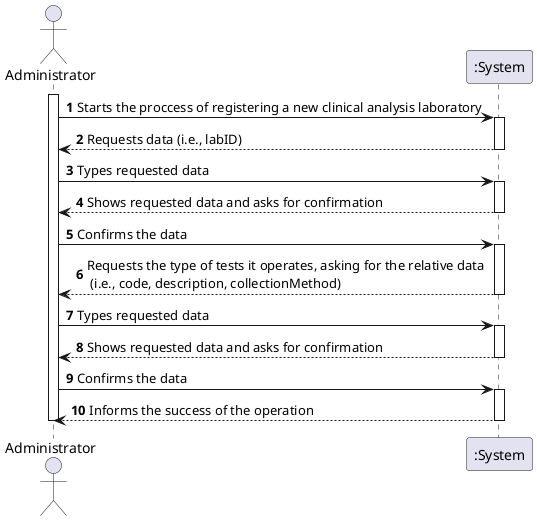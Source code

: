 @startuml
autonumber


actor "Administrator" as ADMIN

participant ":System" as SYST

activate ADMIN
ADMIN -> SYST : Starts the proccess of registering a new clinical analysis laboratory
activate SYST
SYST --> ADMIN : Requests data (i.e., labID) 
deactivate SYST


ADMIN -> SYST : Types requested data
activate SYST
SYST --> ADMIN : Shows requested data and asks for confirmation
deactivate SYST

ADMIN -> SYST : Confirms the data
activate SYST
SYST --> ADMIN : Requests the type of tests it operates, asking for the relative data \n (i.e., code, description, collectionMethod)
deactivate SYST

ADMIN -> SYST : Types requested data
activate SYST
SYST --> ADMIN : Shows requested data and asks for confirmation
deactivate SYST

ADMIN -> SYST : Confirms the data 
activate SYST
SYST --> ADMIN : Informs the success of the operation
deactivate SYST

deactivate ADMIN

@enduml